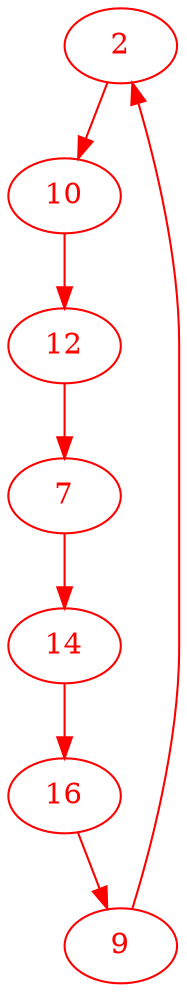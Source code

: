 digraph g{
node [color = red, fontcolor=red]; 2 7 9 10 12 14 16 ;
2 -> 10 [color=red] ;
7 -> 14 [color=red] ;
9 -> 2 [color=red] ;
10 -> 12 [color=red] ;
12 -> 7 [color=red] ;
14 -> 16 [color=red] ;
16 -> 9 [color=red] ;
}